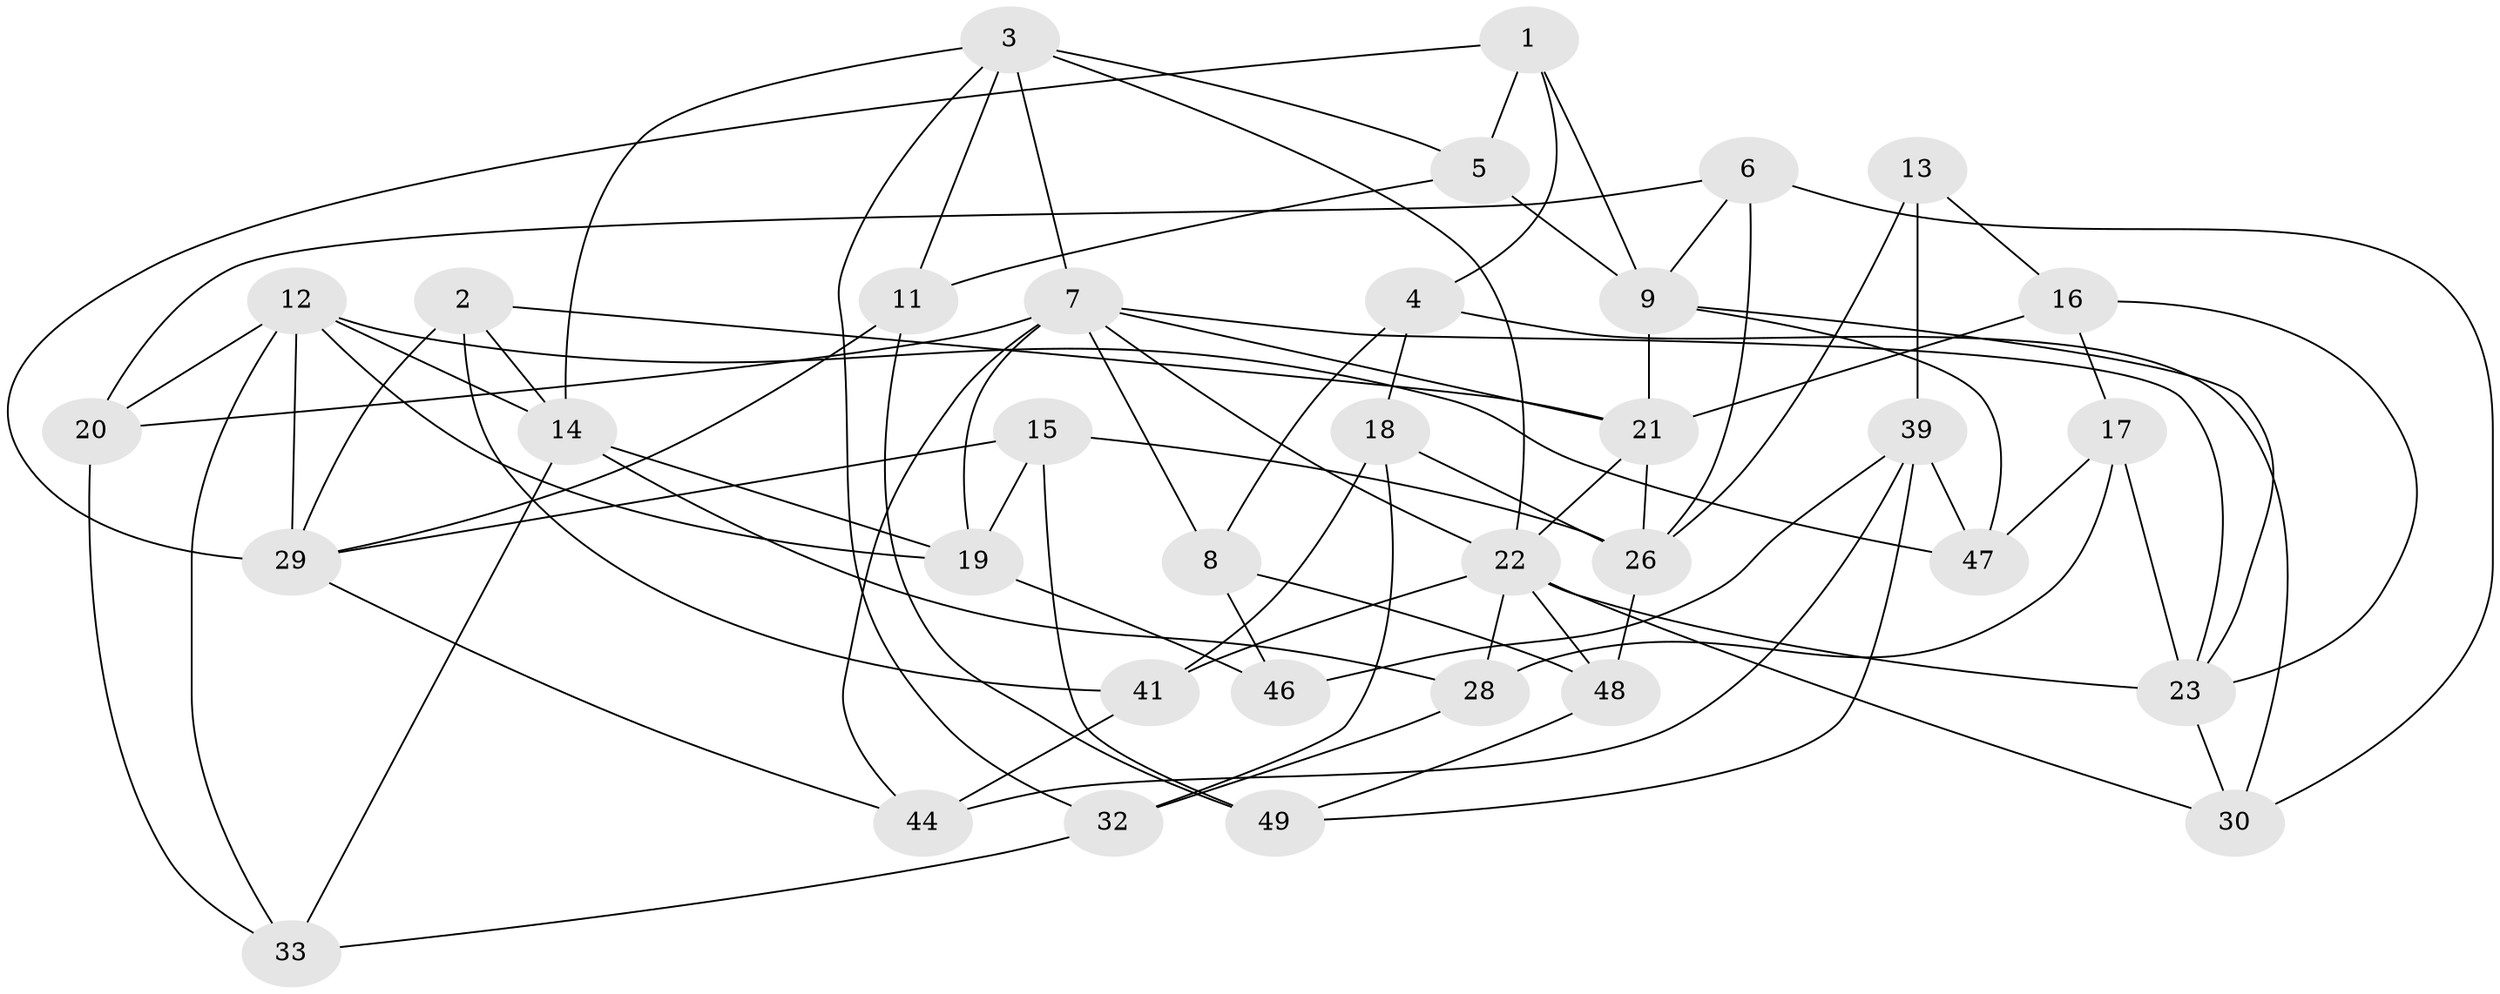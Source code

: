 // original degree distribution, {4: 1.0}
// Generated by graph-tools (version 1.1) at 2025/20/03/04/25 18:20:55]
// undirected, 35 vertices, 82 edges
graph export_dot {
graph [start="1"]
  node [color=gray90,style=filled];
  1;
  2;
  3 [super="+38"];
  4;
  5;
  6;
  7 [super="+10+36"];
  8;
  9 [super="+45"];
  11;
  12 [super="+42"];
  13;
  14 [super="+43"];
  15;
  16;
  17;
  18;
  19 [super="+24"];
  20;
  21 [super="+37"];
  22 [super="+31+25"];
  23 [super="+40"];
  26 [super="+35"];
  28;
  29 [super="+34"];
  30;
  32;
  33;
  39 [super="+50"];
  41;
  44;
  46;
  47;
  48;
  49;
  1 -- 9;
  1 -- 5;
  1 -- 4;
  1 -- 29;
  2 -- 41;
  2 -- 14;
  2 -- 29;
  2 -- 21;
  3 -- 11;
  3 -- 22;
  3 -- 14;
  3 -- 32;
  3 -- 5;
  3 -- 7;
  4 -- 8;
  4 -- 18;
  4 -- 30;
  5 -- 11;
  5 -- 9;
  6 -- 9;
  6 -- 20;
  6 -- 30;
  6 -- 26;
  7 -- 20;
  7 -- 8;
  7 -- 21;
  7 -- 22;
  7 -- 19;
  7 -- 23;
  7 -- 44;
  8 -- 48;
  8 -- 46;
  9 -- 47;
  9 -- 21;
  9 -- 23;
  11 -- 29;
  11 -- 49;
  12 -- 20;
  12 -- 29;
  12 -- 19;
  12 -- 33;
  12 -- 14;
  12 -- 47;
  13 -- 16;
  13 -- 39 [weight=2];
  13 -- 26;
  14 -- 33;
  14 -- 28;
  14 -- 19;
  15 -- 49;
  15 -- 29;
  15 -- 19;
  15 -- 26;
  16 -- 21;
  16 -- 17;
  16 -- 23;
  17 -- 47;
  17 -- 28;
  17 -- 23;
  18 -- 41;
  18 -- 32;
  18 -- 26;
  19 -- 46 [weight=2];
  20 -- 33;
  21 -- 26;
  21 -- 22;
  22 -- 48;
  22 -- 41;
  22 -- 23;
  22 -- 28;
  22 -- 30;
  23 -- 30;
  26 -- 48;
  28 -- 32;
  29 -- 44;
  32 -- 33;
  39 -- 44;
  39 -- 49;
  39 -- 47;
  39 -- 46;
  41 -- 44;
  48 -- 49;
}
